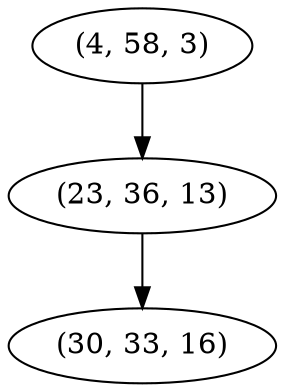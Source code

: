 digraph tree {
    "(4, 58, 3)";
    "(23, 36, 13)";
    "(30, 33, 16)";
    "(4, 58, 3)" -> "(23, 36, 13)";
    "(23, 36, 13)" -> "(30, 33, 16)";
}
